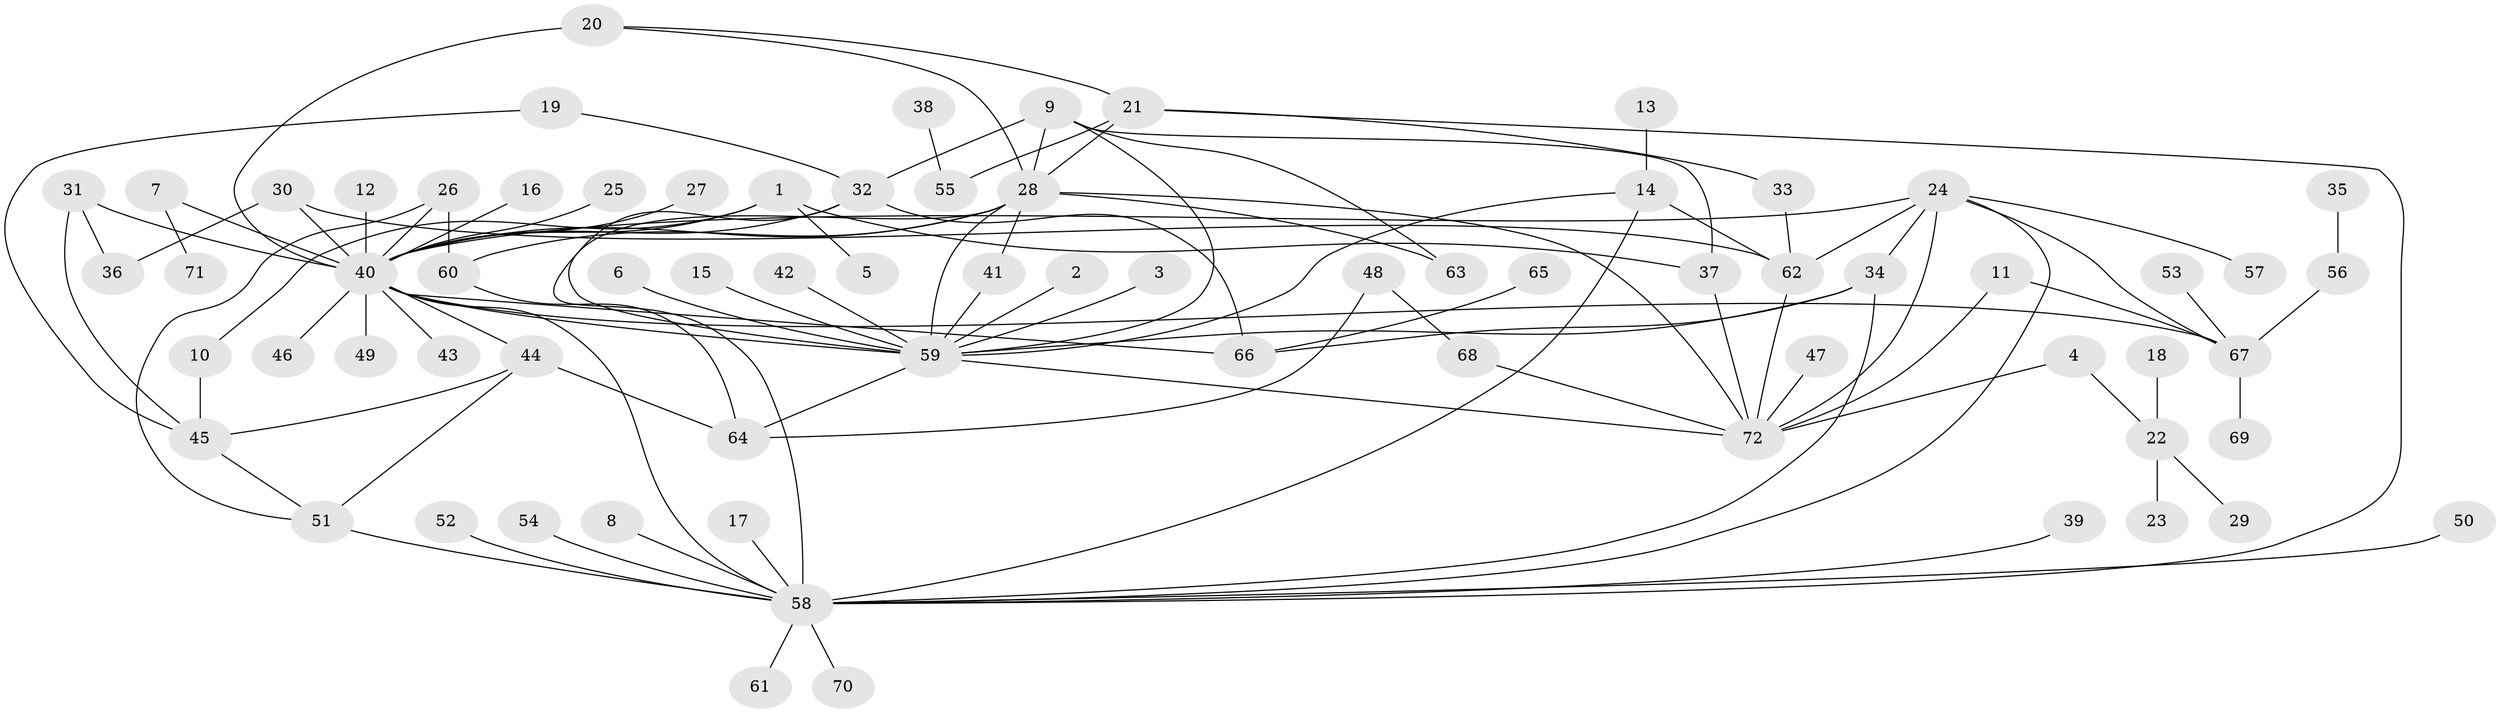 // original degree distribution, {24: 0.006993006993006993, 8: 0.006993006993006993, 9: 0.006993006993006993, 12: 0.006993006993006993, 4: 0.08391608391608392, 5: 0.03496503496503497, 2: 0.1888111888111888, 1: 0.5034965034965035, 17: 0.013986013986013986, 3: 0.11188811188811189, 10: 0.006993006993006993, 7: 0.013986013986013986, 6: 0.013986013986013986}
// Generated by graph-tools (version 1.1) at 2025/01/03/09/25 03:01:46]
// undirected, 72 vertices, 108 edges
graph export_dot {
graph [start="1"]
  node [color=gray90,style=filled];
  1;
  2;
  3;
  4;
  5;
  6;
  7;
  8;
  9;
  10;
  11;
  12;
  13;
  14;
  15;
  16;
  17;
  18;
  19;
  20;
  21;
  22;
  23;
  24;
  25;
  26;
  27;
  28;
  29;
  30;
  31;
  32;
  33;
  34;
  35;
  36;
  37;
  38;
  39;
  40;
  41;
  42;
  43;
  44;
  45;
  46;
  47;
  48;
  49;
  50;
  51;
  52;
  53;
  54;
  55;
  56;
  57;
  58;
  59;
  60;
  61;
  62;
  63;
  64;
  65;
  66;
  67;
  68;
  69;
  70;
  71;
  72;
  1 -- 5 [weight=1.0];
  1 -- 10 [weight=1.0];
  1 -- 37 [weight=1.0];
  1 -- 40 [weight=1.0];
  2 -- 59 [weight=1.0];
  3 -- 59 [weight=1.0];
  4 -- 22 [weight=1.0];
  4 -- 72 [weight=1.0];
  6 -- 59 [weight=1.0];
  7 -- 40 [weight=1.0];
  7 -- 71 [weight=1.0];
  8 -- 58 [weight=1.0];
  9 -- 28 [weight=1.0];
  9 -- 32 [weight=1.0];
  9 -- 37 [weight=1.0];
  9 -- 59 [weight=1.0];
  9 -- 63 [weight=1.0];
  10 -- 45 [weight=1.0];
  11 -- 67 [weight=1.0];
  11 -- 72 [weight=1.0];
  12 -- 40 [weight=1.0];
  13 -- 14 [weight=1.0];
  14 -- 58 [weight=1.0];
  14 -- 59 [weight=1.0];
  14 -- 62 [weight=1.0];
  15 -- 59 [weight=1.0];
  16 -- 40 [weight=1.0];
  17 -- 58 [weight=1.0];
  18 -- 22 [weight=1.0];
  19 -- 32 [weight=1.0];
  19 -- 45 [weight=1.0];
  20 -- 21 [weight=1.0];
  20 -- 28 [weight=1.0];
  20 -- 40 [weight=2.0];
  21 -- 28 [weight=1.0];
  21 -- 33 [weight=1.0];
  21 -- 55 [weight=2.0];
  21 -- 58 [weight=1.0];
  22 -- 23 [weight=1.0];
  22 -- 29 [weight=1.0];
  24 -- 34 [weight=1.0];
  24 -- 40 [weight=1.0];
  24 -- 57 [weight=1.0];
  24 -- 58 [weight=1.0];
  24 -- 62 [weight=1.0];
  24 -- 67 [weight=1.0];
  24 -- 72 [weight=1.0];
  25 -- 40 [weight=1.0];
  26 -- 40 [weight=1.0];
  26 -- 51 [weight=1.0];
  26 -- 60 [weight=1.0];
  27 -- 40 [weight=1.0];
  28 -- 40 [weight=1.0];
  28 -- 41 [weight=1.0];
  28 -- 58 [weight=1.0];
  28 -- 59 [weight=2.0];
  28 -- 60 [weight=1.0];
  28 -- 63 [weight=1.0];
  28 -- 72 [weight=1.0];
  30 -- 36 [weight=1.0];
  30 -- 40 [weight=1.0];
  30 -- 62 [weight=1.0];
  31 -- 36 [weight=1.0];
  31 -- 40 [weight=1.0];
  31 -- 45 [weight=1.0];
  32 -- 40 [weight=1.0];
  32 -- 59 [weight=1.0];
  32 -- 66 [weight=1.0];
  33 -- 62 [weight=1.0];
  34 -- 58 [weight=1.0];
  34 -- 59 [weight=1.0];
  34 -- 66 [weight=1.0];
  35 -- 56 [weight=1.0];
  37 -- 72 [weight=1.0];
  38 -- 55 [weight=1.0];
  39 -- 58 [weight=1.0];
  40 -- 43 [weight=1.0];
  40 -- 44 [weight=1.0];
  40 -- 46 [weight=1.0];
  40 -- 49 [weight=2.0];
  40 -- 58 [weight=1.0];
  40 -- 59 [weight=1.0];
  40 -- 66 [weight=1.0];
  40 -- 67 [weight=1.0];
  41 -- 59 [weight=1.0];
  42 -- 59 [weight=1.0];
  44 -- 45 [weight=1.0];
  44 -- 51 [weight=1.0];
  44 -- 64 [weight=1.0];
  45 -- 51 [weight=1.0];
  47 -- 72 [weight=1.0];
  48 -- 64 [weight=1.0];
  48 -- 68 [weight=1.0];
  50 -- 58 [weight=1.0];
  51 -- 58 [weight=1.0];
  52 -- 58 [weight=1.0];
  53 -- 67 [weight=1.0];
  54 -- 58 [weight=1.0];
  56 -- 67 [weight=1.0];
  58 -- 61 [weight=1.0];
  58 -- 70 [weight=1.0];
  59 -- 64 [weight=1.0];
  59 -- 72 [weight=1.0];
  60 -- 64 [weight=1.0];
  62 -- 72 [weight=1.0];
  65 -- 66 [weight=1.0];
  67 -- 69 [weight=1.0];
  68 -- 72 [weight=1.0];
}
